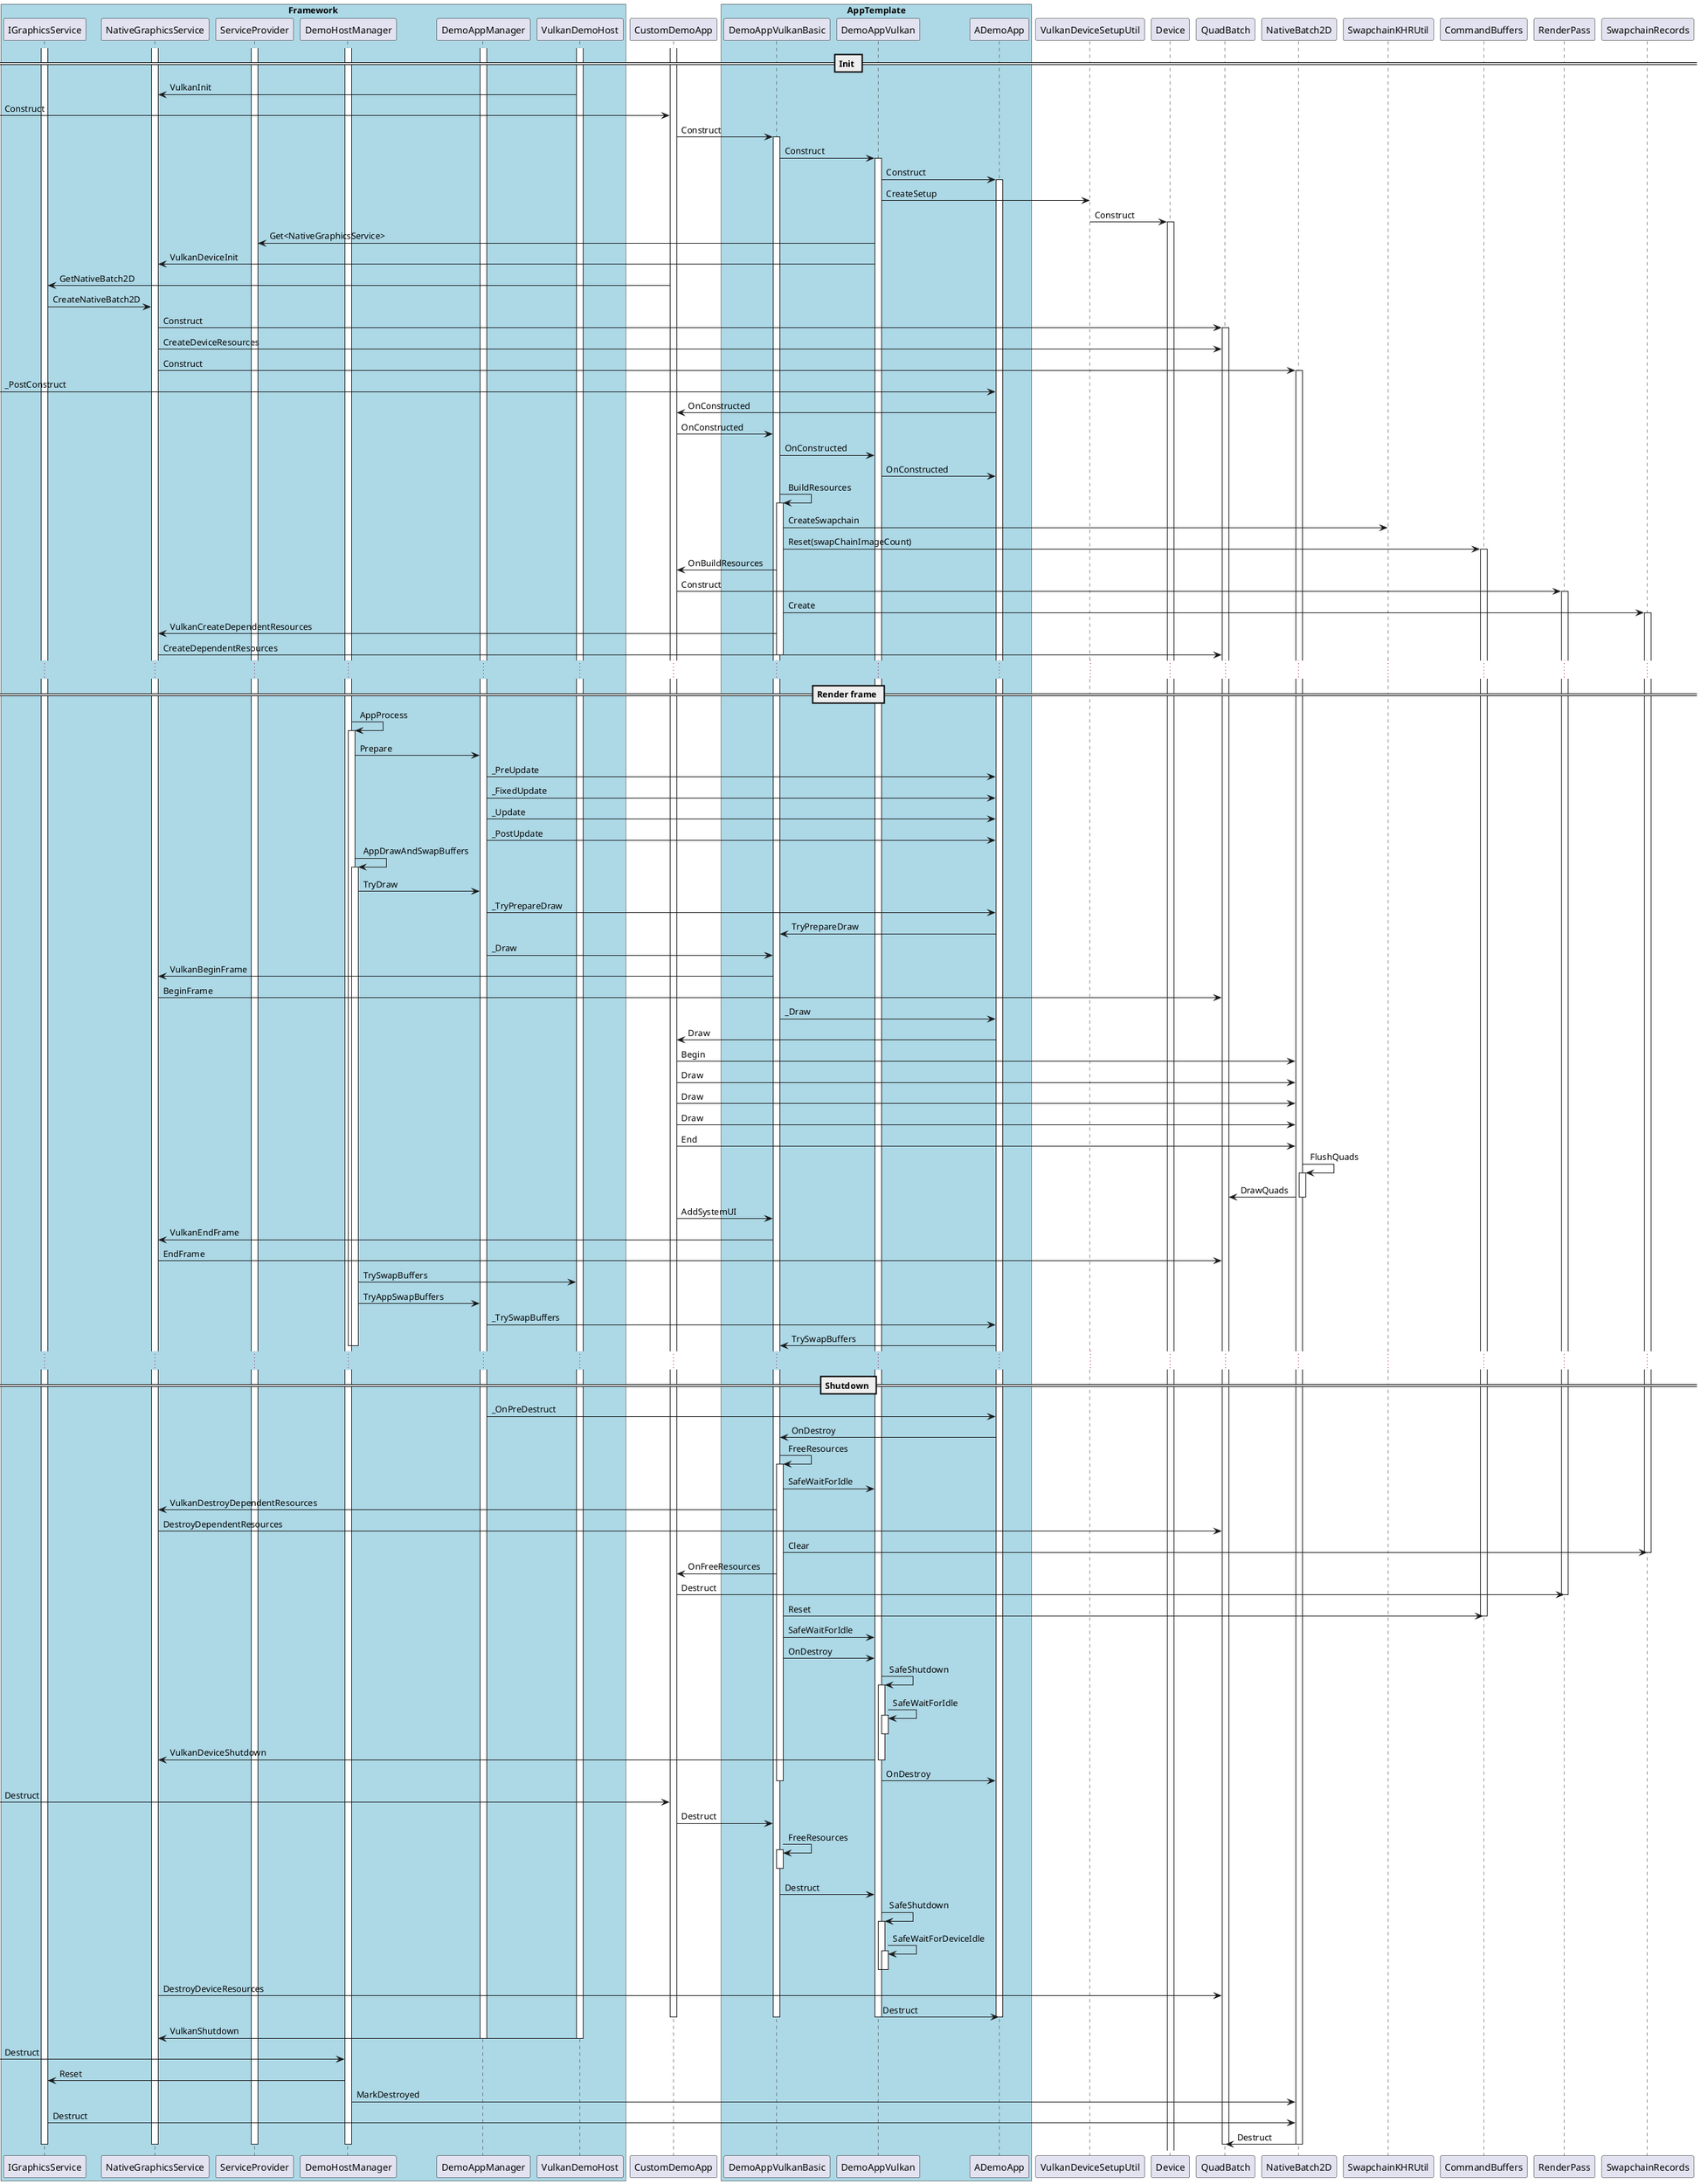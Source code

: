@startuml VulkanDemoAppBasic Flow Overview

box "Framework" #LightBlue
    participant IGraphicsService
    participant NativeGraphicsService
    participant ServiceProvider
    participant DemoHostManager
    participant DemoAppManager
    participant VulkanDemoHost
end box

== Init ==

Activate IGraphicsService
Activate NativeGraphicsService
Activate ServiceProvider
Activate DemoHostManager
Activate DemoAppManager
Activate VulkanDemoHost
Activate CustomDemoApp
VulkanDemoHost->NativeGraphicsService: VulkanInit
' Actually called by the app factory
->CustomDemoApp: Construct
CustomDemoApp->DemoAppVulkanBasic++: Construct

box "AppTemplate" #LightBlue
    participant DemoAppVulkanBasic
    participant DemoAppVulkan
    participant ADemoApp
end box


DemoAppVulkanBasic->DemoAppVulkan++: Construct
DemoAppVulkan->ADemoApp++: Construct
DemoAppVulkan->VulkanDeviceSetupUtil: CreateSetup
VulkanDeviceSetupUtil->Device++: Construct
DemoAppVulkan->ServiceProvider: Get<NativeGraphicsService>
DemoAppVulkan->NativeGraphicsService: VulkanDeviceInit
' QuadBatch does not exist at this point so this call is not excuted
'NativeGraphicsService->QuadBatch: CreateDeviceResources
CustomDemoApp->IGraphicsService: GetNativeBatch2D
IGraphicsService->NativeGraphicsService: CreateNativeBatch2D
NativeGraphicsService->QuadBatch++: Construct
' Since the device has been initialized, we call create resources here right away
NativeGraphicsService->QuadBatch: CreateDeviceResources
' Since VulkanCreateDependentResources has not been called we do not call this
' NativeGraphicsService->QuadBatch: CreateDependentResources
NativeGraphicsService->NativeBatch2D++: Construct

'
->ADemoApp: _PostConstruct
ADemoApp->CustomDemoApp: OnConstructed
CustomDemoApp->DemoAppVulkanBasic: OnConstructed
DemoAppVulkanBasic->DemoAppVulkan: OnConstructed
DemoAppVulkan->ADemoApp: OnConstructed
DemoAppVulkanBasic->DemoAppVulkanBasic++: BuildResources
DemoAppVulkanBasic->SwapchainKHRUtil: CreateSwapchain
DemoAppVulkanBasic->CommandBuffers++: Reset(swapChainImageCount)
DemoAppVulkanBasic->CustomDemoApp: OnBuildResources
CustomDemoApp->RenderPass++: Construct
DemoAppVulkanBasic->SwapchainRecords++: Create
DemoAppVulkanBasic->NativeGraphicsService: VulkanCreateDependentResources
NativeGraphicsService->QuadBatch: CreateDependentResources
Deactivate DemoAppVulkanBasic
...
== Render frame ==
DemoHostManager->DemoHostManager++: AppProcess
DemoHostManager->DemoAppManager: Prepare
DemoAppManager->ADemoApp: _PreUpdate
DemoAppManager->ADemoApp: _FixedUpdate
DemoAppManager->ADemoApp: _Update
DemoAppManager->ADemoApp: _PostUpdate
DemoHostManager->DemoHostManager++: AppDrawAndSwapBuffers
DemoHostManager->DemoAppManager: TryDraw
DemoAppManager->ADemoApp: _TryPrepareDraw
ADemoApp->DemoAppVulkanBasic: TryPrepareDraw
DemoAppManager->DemoAppVulkanBasic: _Draw
DemoAppVulkanBasic->NativeGraphicsService: VulkanBeginFrame
NativeGraphicsService->QuadBatch: BeginFrame
DemoAppVulkanBasic->ADemoApp: _Draw
ADemoApp->CustomDemoApp: Draw
CustomDemoApp->NativeBatch2D: Begin
CustomDemoApp->NativeBatch2D: Draw
CustomDemoApp->NativeBatch2D: Draw
CustomDemoApp->NativeBatch2D: Draw
CustomDemoApp->NativeBatch2D: End
NativeBatch2D->NativeBatch2D++: FlushQuads
NativeBatch2D->QuadBatch: DrawQuads
Deactivate NativeBatch2D
CustomDemoApp->DemoAppVulkanBasic: AddSystemUI
DemoAppVulkanBasic->NativeGraphicsService: VulkanEndFrame
NativeGraphicsService->QuadBatch: EndFrame
DemoHostManager->VulkanDemoHost: TrySwapBuffers
DemoHostManager->DemoAppManager: TryAppSwapBuffers
DemoAppManager->ADemoApp: _TrySwapBuffers
ADemoApp->DemoAppVulkanBasic: TrySwapBuffers
Deactivate DemoHostManager
Deactivate DemoHostManager
...
== Shutdown ==

DemoAppManager->ADemoApp: _OnPreDestruct
ADemoApp->DemoAppVulkanBasic: OnDestroy
DemoAppVulkanBasic->DemoAppVulkanBasic++: FreeResources
DemoAppVulkanBasic->DemoAppVulkan: SafeWaitForIdle
DemoAppVulkanBasic->NativeGraphicsService: VulkanDestroyDependentResources
NativeGraphicsService->QuadBatch: DestroyDependentResources
DemoAppVulkanBasic->SwapchainRecords: Clear
Deactivate SwapchainRecords
DemoAppVulkanBasic->CustomDemoApp: OnFreeResources
CustomDemoApp->RenderPass: Destruct
Deactivate RenderPass
DemoAppVulkanBasic->CommandBuffers: Reset
Deactivate CommandBuffers
DemoAppVulkanBasic->DemoAppVulkan: SafeWaitForIdle
DemoAppVulkanBasic->DemoAppVulkan: OnDestroy
DemoAppVulkan->DemoAppVulkan++: SafeShutdown
DemoAppVulkan->DemoAppVulkan++: SafeWaitForIdle
Deactivate DemoAppVulkan
DemoAppVulkan->NativeGraphicsService: VulkanDeviceShutdown
Deactivate DemoAppVulkan
DemoAppVulkan->ADemoApp: OnDestroy
Deactivate DemoAppVulkanBasic

->CustomDemoApp: Destruct
CustomDemoApp->DemoAppVulkanBasic: Destruct
DemoAppVulkanBasic->DemoAppVulkanBasic++: FreeResources
Deactivate DemoAppVulkanBasic

DemoAppVulkanBasic->DemoAppVulkan: Destruct
DemoAppVulkan->DemoAppVulkan++: SafeShutdown
DemoAppVulkan->DemoAppVulkan++: SafeWaitForDeviceIdle
Deactivate DemoAppVulkan
' This will already have been called in this sequence
' DemoAppVulkan->NativeGraphicsService: VulkanDeviceShutdown
Deactivate DemoAppVulkan
NativeGraphicsService->QuadBatch: DestroyDeviceResources

DemoAppVulkan->ADemoApp: Destruct
Deactivate ADemoApp
Deactivate DemoAppVulkan
Deactivate DemoAppVulkanBasic
Deactivate CustomDemoApp
VulkanDemoHost->NativeGraphicsService: VulkanShutdown
Deactivate VulkanDemoHost
Deactivate DemoAppManager
->DemoHostManager: Destruct
DemoHostManager->IGraphicsService: Reset
DemoHostManager->NativeBatch2D: MarkDestroyed
IGraphicsService->NativeBatch2D: Destruct
NativeBatch2D->QuadBatch: Destruct
Deactivate QuadBatch
Deactivate NativeBatch2D
Deactivate DemoHostManager
Deactivate ServiceProvider
Deactivate NativeGraphicsService
Deactivate IGraphicsService
@enduml

